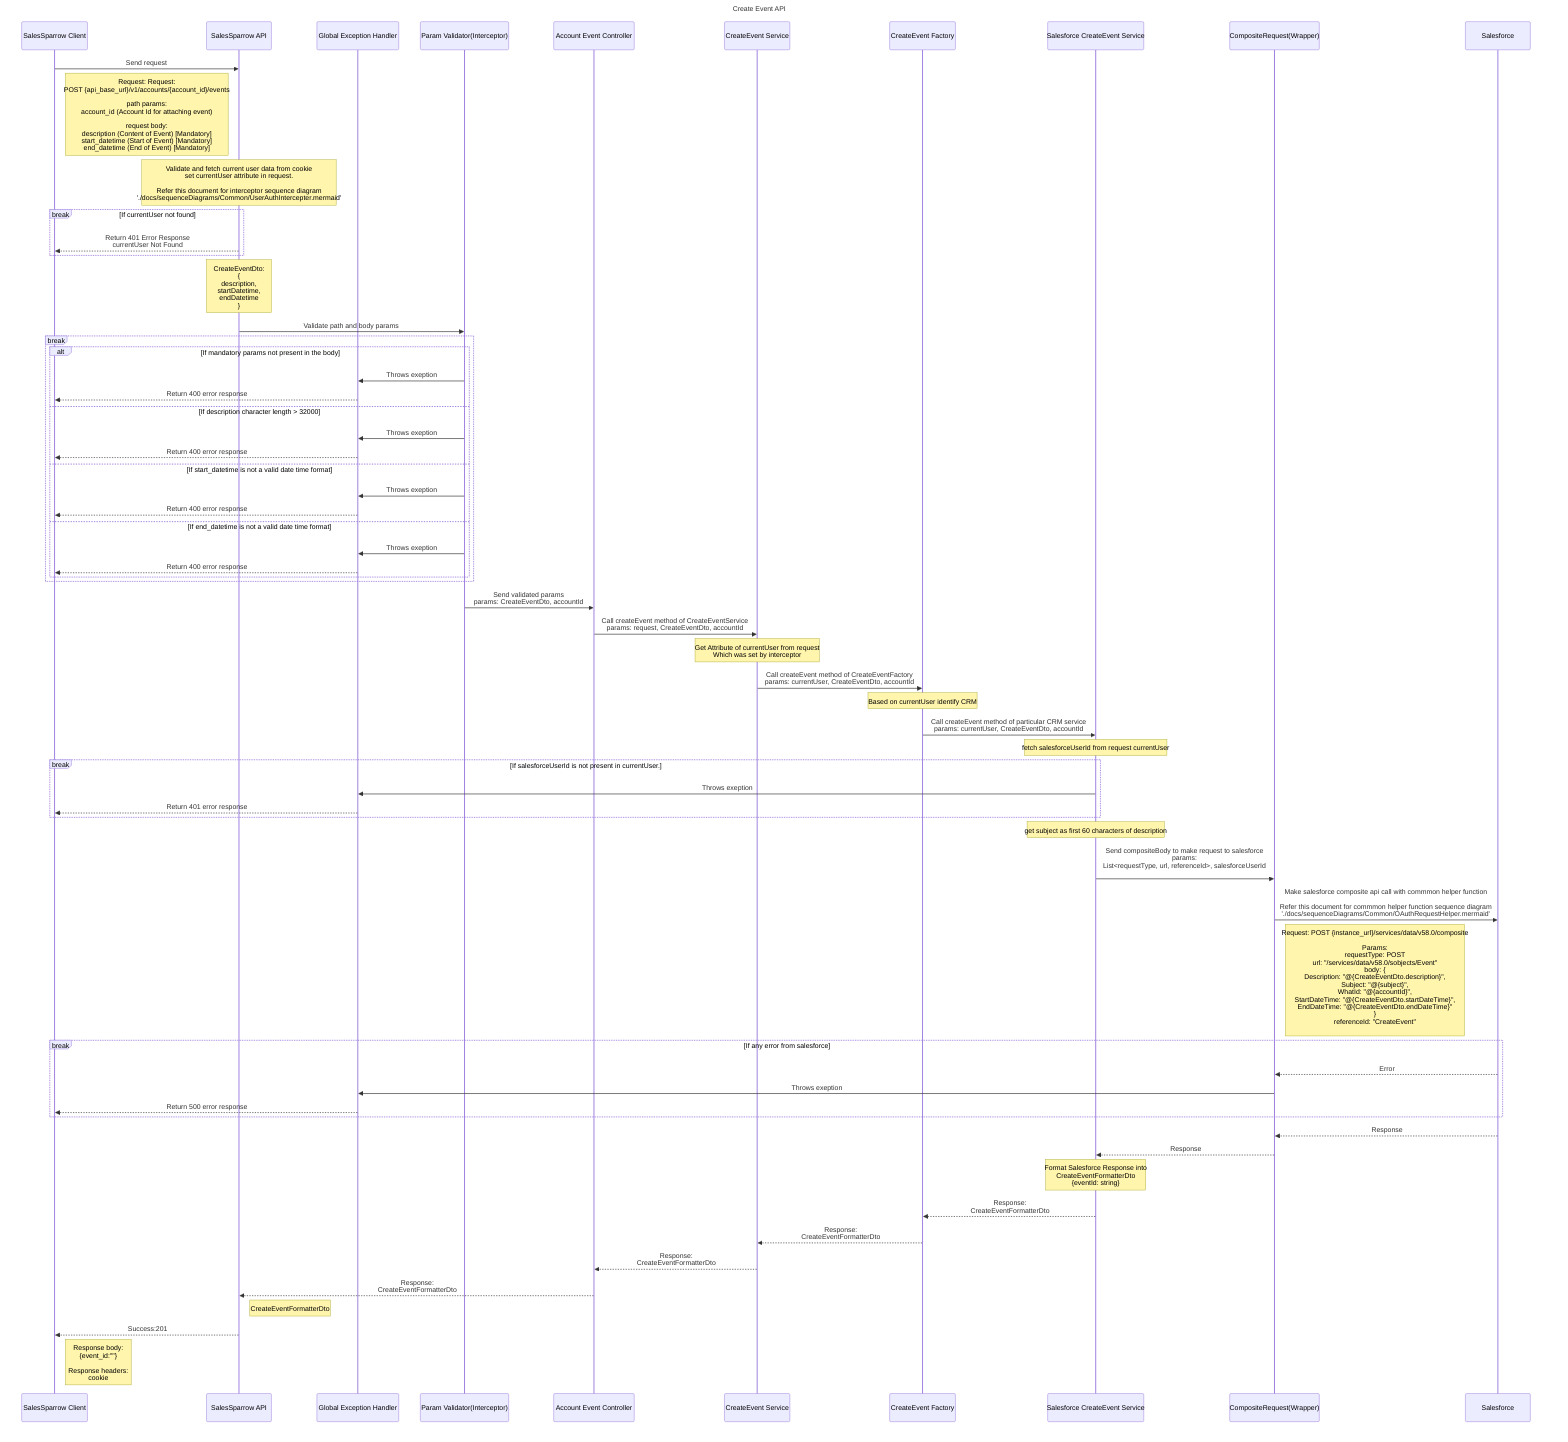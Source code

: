 sequenceDiagram
  title Create Event API
    participant ui as SalesSparrow Client
    participant api as SalesSparrow API
    participant exceptionHandler as Global Exception Handler
    participant validator as Param Validator(Interceptor)
    participant controller as Account Event Controller
    participant service as CreateEvent Service
    participant factory as CreateEvent Factory
    participant crm as Salesforce CreateEvent Service
    participant CompositeRequestWrapper as CompositeRequest(Wrapper)
    participant salesforce as Salesforce

    ui->>api:  Send request 
    note right of ui: Request: Request: <br>POST {api_base_url}/v1/accounts/{account_id}/events<br><br>path params:  <br>account_id (Account Id for attaching event) <br><br> request body:<br>description (Content of Event) [Mandatory]<br>start_datetime (Start of Event) [Mandatory]<br>end_datetime (End of Event) [Mandatory]

    note over api: Validate and fetch current user data from cookie<br>set currentUser attribute in request.<br><br>Refer this document for interceptor sequence diagram <br> './docs/sequenceDiagrams/Common/UserAuthIntercepter.mermaid'
    break If currentUser not found
        api-->>ui: Return 401 Error Response<br>currentUser Not Found
    end

    note over api: CreateEventDto: <br>{<br>description,<br>startDatetime,<br>endDatetime<br>}
    api->>validator: Validate path and body params

    break 
        alt If mandatory params not present in the body    
            validator->>exceptionHandler: Throws exeption
            exceptionHandler-->>ui:Return 400 error response
        else If description character length > 32000
            validator->>exceptionHandler: Throws exeption
            exceptionHandler-->>ui:Return 400 error response
        else If start_datetime is not a valid date time format
            validator->>exceptionHandler: Throws exeption
            exceptionHandler-->>ui:Return 400 error response
        else If end_datetime is not a valid date time format
            validator->>exceptionHandler: Throws exeption
            exceptionHandler-->>ui:Return 400 error response
        end
    end

    validator->>controller: Send validated params<br>params: CreateEventDto, accountId
    
    controller->>service: Call createEvent method of CreateEventService<br> params: request, CreateEventDto, accountId
    note over service: Get Attribute of currentUser from request<br>Which was set by interceptor

    service->>factory: Call createEvent method of CreateEventFactory<br>params: currentUser, CreateEventDto, accountId
    note over factory: Based on currentUser identify CRM

    factory->>crm: Call createEvent method of particular CRM service<br>params: currentUser, CreateEventDto, accountId

    note over crm: fetch salesforceUserId from request currentUser
    break If salesforceUserId is not present in currentUser.
        crm->>exceptionHandler: Throws exeption
        exceptionHandler-->>ui:Return 401 error response 
    end
    note over crm: get subject as first 60 characters of description
    crm->>CompositeRequestWrapper: Send compositeBody to make request to salesforce<br>params: <br> List<requestType, url, referenceId>, salesforceUserId <br>

    CompositeRequestWrapper->>salesforce: Make salesforce composite api call with commmon helper function<br><br>Refer this document for commmon helper function sequence diagram <br> './docs/sequenceDiagrams/Common/OAuthRequestHelper.mermaid'
    note right of CompositeRequestWrapper: Request: POST {instance_url}/services/data/v58.0/composite <br><br>Params: <br> requestType: POST<br> url: "/services/data/v58.0/sobjects/Event"<br>body: {<br>Description: "@{CreateEventDto.description}",<br> Subject: "@{subject}",<br>WhatId: "@{accountId}",<br>StartDateTime: "@{CreateEventDto.startDateTime}",<br>EndDateTime: "@{CreateEventDto.endDateTime}"<br>} <br>referenceId: "CreateEvent"<br>
    
    break If any error from salesforce
        salesforce-->>CompositeRequestWrapper: Error
        CompositeRequestWrapper->>exceptionHandler: Throws exeption
        exceptionHandler-->>ui: Return 500 error response
    end

    salesforce-->>CompositeRequestWrapper: Response
    CompositeRequestWrapper-->>crm: Response

    note over crm: Format Salesforce Response into <br>CreateEventFormatterDto<br>{eventId: string}

    crm-->>factory: Response: <br>CreateEventFormatterDto
    factory-->>service: Response: <br>CreateEventFormatterDto
    service-->> controller: Response: <br>CreateEventFormatterDto
    controller-->>api: Response: <br>CreateEventFormatterDto
    note right of api: CreateEventFormatterDto

    api-->>ui: Success:201
    note right of ui: Response body: <br> {event_id:""}<br><br>Response headers:<br> cookie